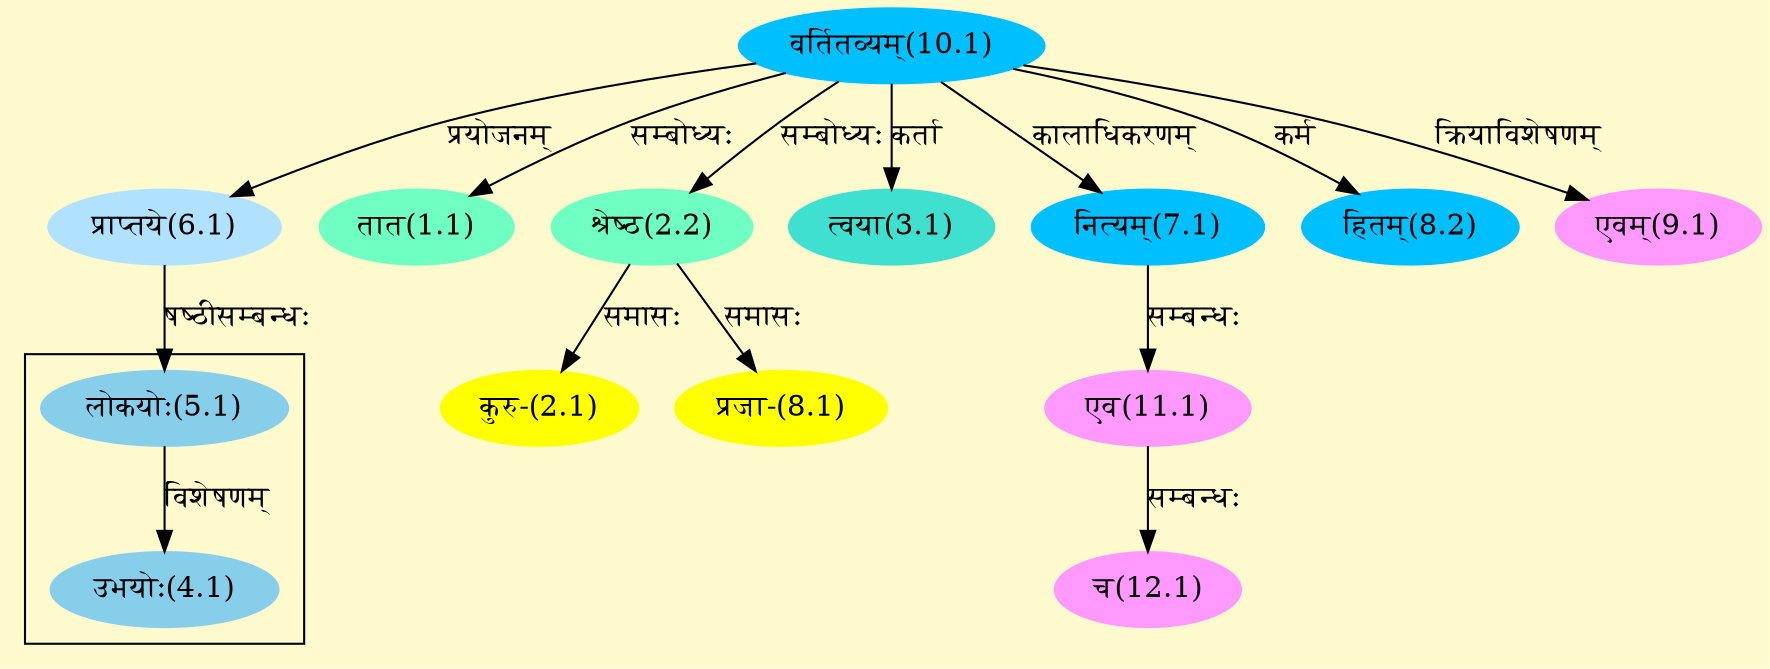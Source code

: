 digraph G{
rankdir=BT;
 compound=true;
 bgcolor="lemonchiffon1";

subgraph cluster_1{
Node4_1 [style=filled, color="#87CEEB" label = "उभयोः(4.1)"]
Node5_1 [style=filled, color="#87CEEB" label = "लोकयोः(5.1)"]

}
Node1_1 [style=filled, color="#6FFFC3" label = "तात(1.1)"]
Node10_1 [style=filled, color="#00BFFF" label = "वर्तितव्यम्(10.1)"]
Node2_1 [style=filled, color="#FFFF00" label = "कुरु-(2.1)"]
Node2_2 [style=filled, color="#6FFFC3" label = "श्रेष्ठ(2.2)"]
Node3_1 [style=filled, color="#40E0D0" label = "त्वया(3.1)"]
Node5_1 [style=filled, color="#87CEEB" label = "लोकयोः(5.1)"]
Node6_1 [style=filled, color="#B0E2FF" label = "प्राप्तये(6.1)"]
Node7_1 [style=filled, color="#00BFFF" label = "नित्यम्(7.1)"]
Node8_1 [style=filled, color="#FFFF00" label = "प्रजा-(8.1)"]
Node8_2 [style=filled, color="#00BFFF" label = "हितम्(8.2)"]
Node9_1 [style=filled, color="#FF99FF" label = "एवम्(9.1)"]
Node11_1 [style=filled, color="#FF99FF" label = "एव(11.1)"]
Node12_1 [style=filled, color="#FF99FF" label = "च(12.1)"]
/* Start of Relations section */

Node1_1 -> Node10_1 [  label="सम्बोध्यः"  dir="back" ]
Node2_1 -> Node2_2 [  label="समासः"  dir="back" ]
Node2_2 -> Node10_1 [  label="सम्बोध्यः"  dir="back" ]
Node3_1 -> Node10_1 [  label="कर्ता"  dir="back" ]
Node4_1 -> Node5_1 [  label="विशेषणम्"  dir="back" ]
Node5_1 -> Node6_1 [  label="षष्ठीसम्बन्धः"  dir="back" ]
Node6_1 -> Node10_1 [  label="प्रयोजनम्"  dir="back" ]
Node7_1 -> Node10_1 [  label="कालाधिकरणम्"  dir="back" ]
Node8_1 -> Node2_2 [  label="समासः"  dir="back" ]
Node8_2 -> Node10_1 [  label="कर्म"  dir="back" ]
Node9_1 -> Node10_1 [  label="क्रियाविशेषणम्"  dir="back" ]
Node11_1 -> Node7_1 [  label="सम्बन्धः"  dir="back" ]
Node12_1 -> Node11_1 [  label="सम्बन्धः"  dir="back" ]
}

